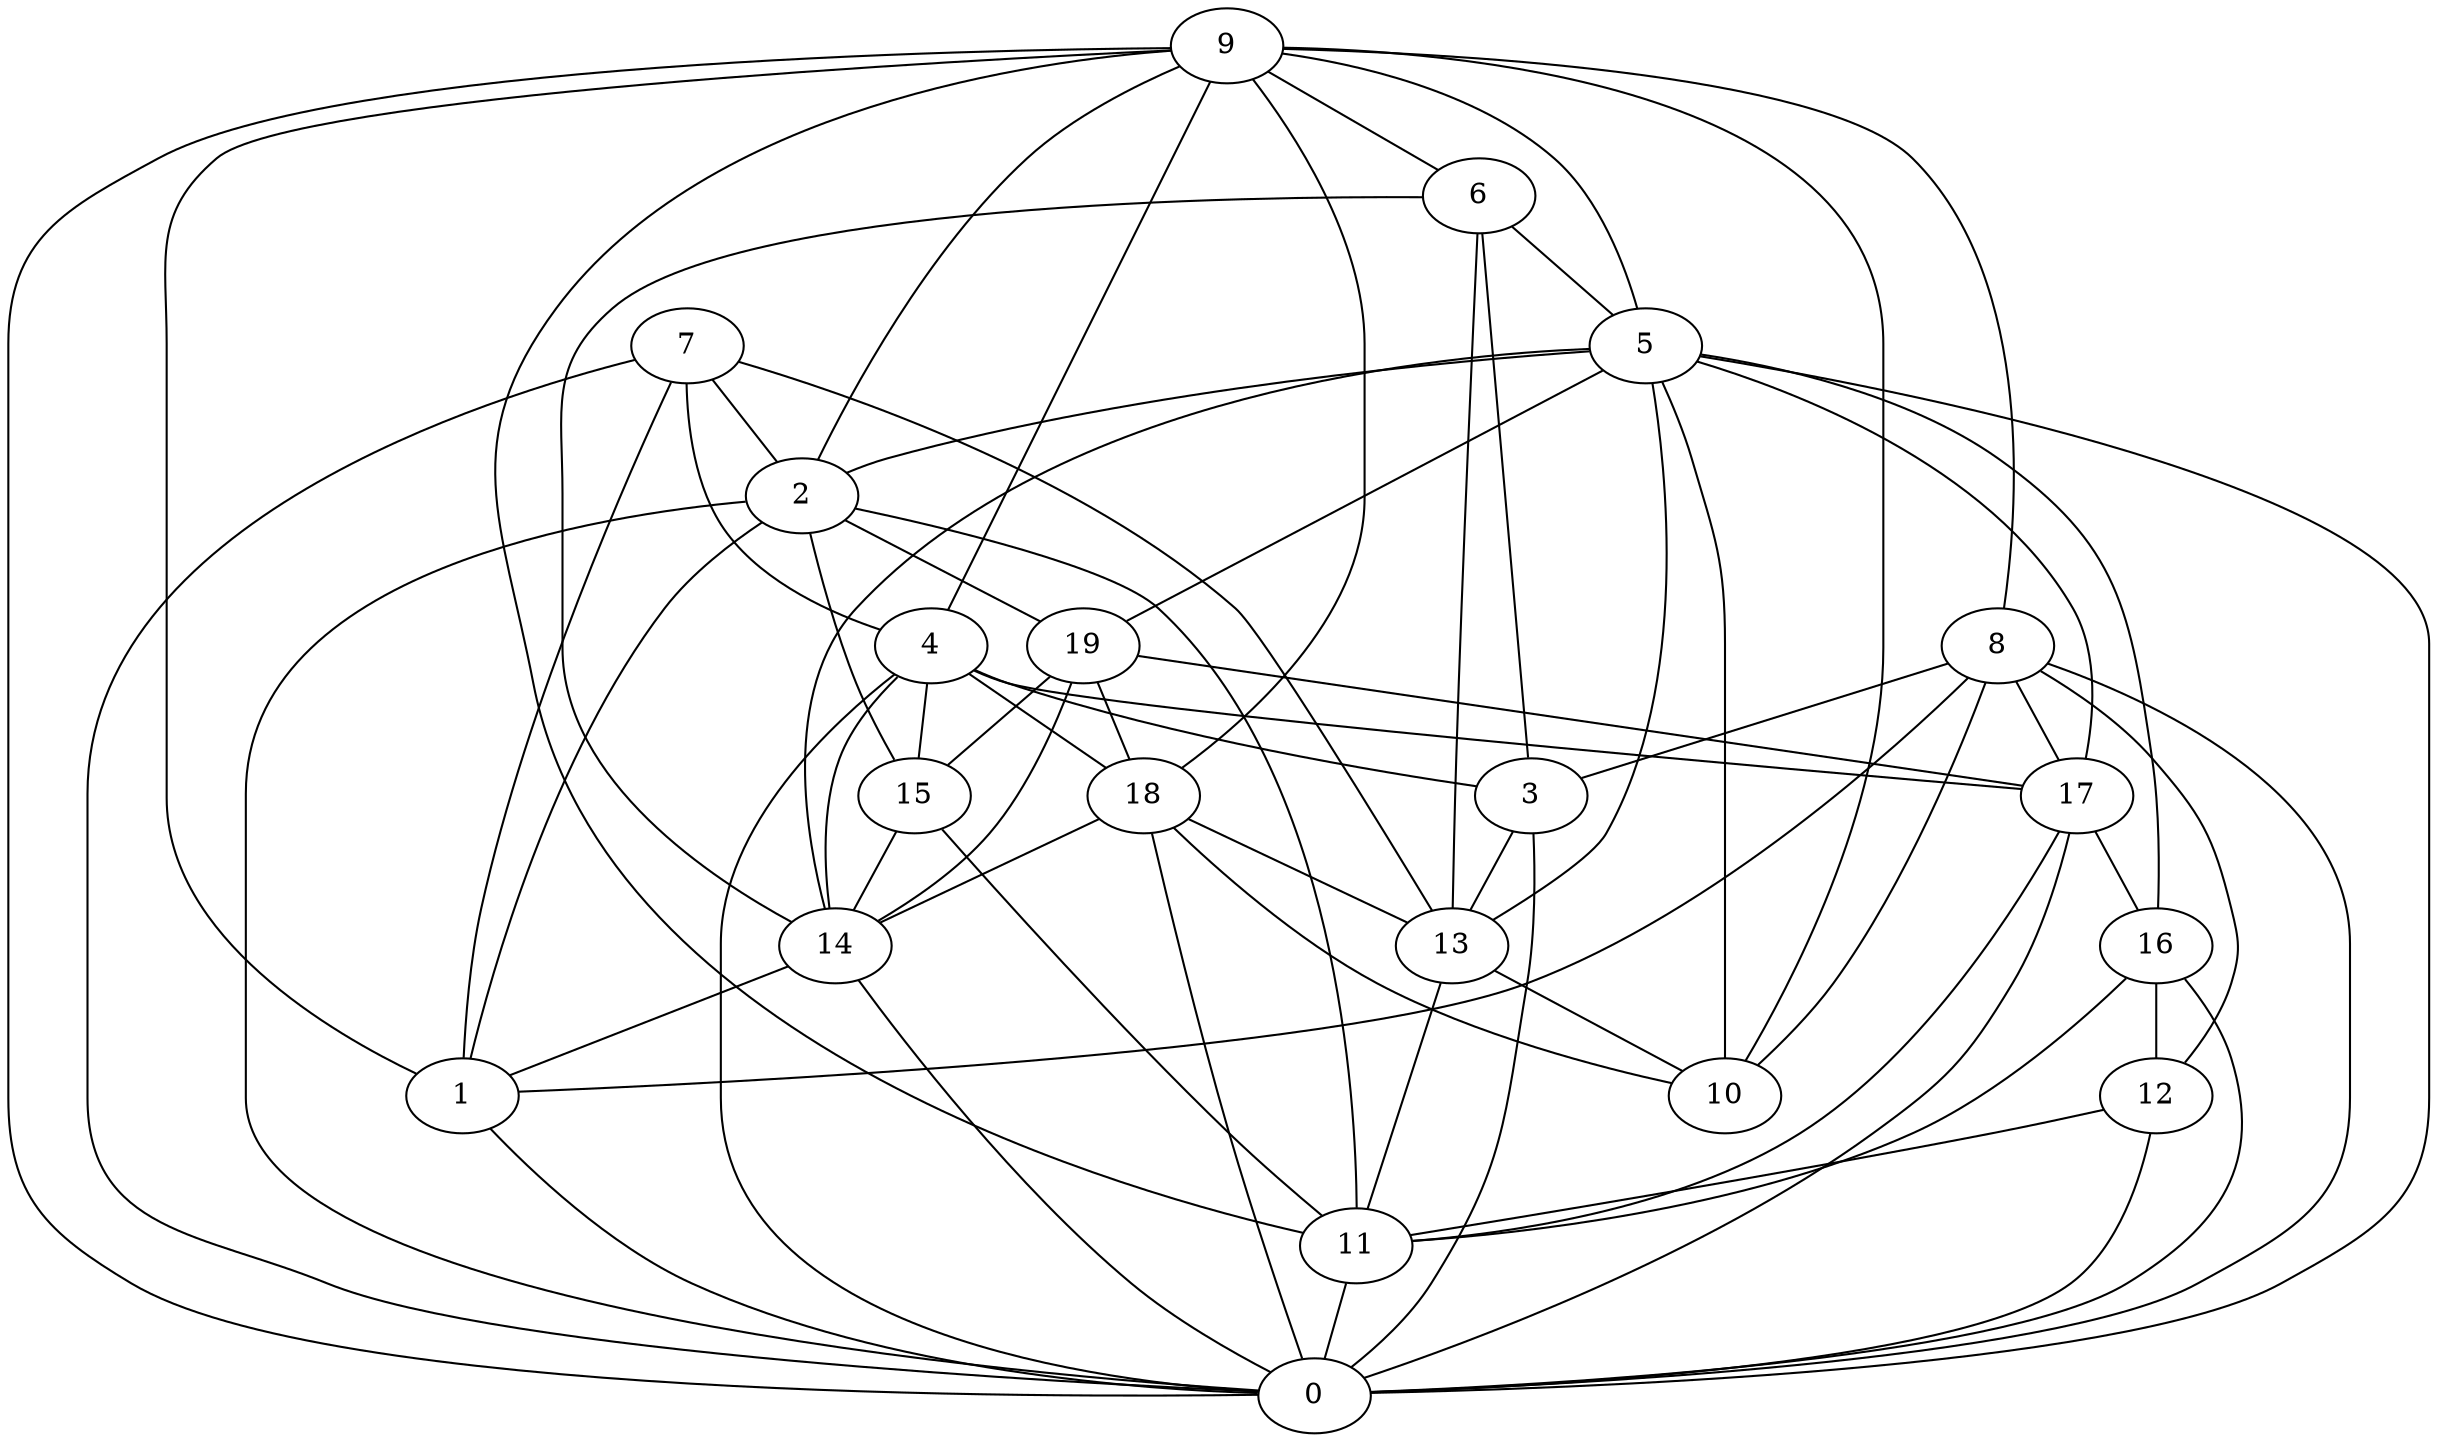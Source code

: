 digraph GG_graph {

subgraph G_graph {
edge [color = black]
"7" -> "2" [dir = none]
"7" -> "13" [dir = none]
"7" -> "1" [dir = none]
"18" -> "10" [dir = none]
"18" -> "0" [dir = none]
"11" -> "0" [dir = none]
"5" -> "14" [dir = none]
"5" -> "10" [dir = none]
"5" -> "13" [dir = none]
"5" -> "16" [dir = none]
"5" -> "2" [dir = none]
"2" -> "19" [dir = none]
"2" -> "15" [dir = none]
"2" -> "0" [dir = none]
"4" -> "3" [dir = none]
"4" -> "14" [dir = none]
"4" -> "15" [dir = none]
"3" -> "13" [dir = none]
"16" -> "12" [dir = none]
"8" -> "17" [dir = none]
"8" -> "1" [dir = none]
"8" -> "0" [dir = none]
"8" -> "10" [dir = none]
"12" -> "11" [dir = none]
"12" -> "0" [dir = none]
"15" -> "14" [dir = none]
"19" -> "14" [dir = none]
"19" -> "15" [dir = none]
"19" -> "17" [dir = none]
"6" -> "5" [dir = none]
"6" -> "3" [dir = none]
"1" -> "0" [dir = none]
"9" -> "11" [dir = none]
"9" -> "8" [dir = none]
"9" -> "1" [dir = none]
"9" -> "5" [dir = none]
"9" -> "2" [dir = none]
"9" -> "6" [dir = none]
"9" -> "0" [dir = none]
"18" -> "14" [dir = none]
"4" -> "0" [dir = none]
"5" -> "19" [dir = none]
"3" -> "0" [dir = none]
"6" -> "14" [dir = none]
"5" -> "17" [dir = none]
"6" -> "13" [dir = none]
"8" -> "3" [dir = none]
"13" -> "10" [dir = none]
"9" -> "4" [dir = none]
"8" -> "12" [dir = none]
"4" -> "18" [dir = none]
"14" -> "0" [dir = none]
"14" -> "1" [dir = none]
"7" -> "4" [dir = none]
"5" -> "0" [dir = none]
"13" -> "11" [dir = none]
"2" -> "11" [dir = none]
"4" -> "17" [dir = none]
"17" -> "11" [dir = none]
"9" -> "18" [dir = none]
"7" -> "0" [dir = none]
"17" -> "0" [dir = none]
"19" -> "18" [dir = none]
"15" -> "11" [dir = none]
"17" -> "16" [dir = none]
"2" -> "1" [dir = none]
"16" -> "11" [dir = none]
"18" -> "13" [dir = none]
"9" -> "10" [dir = none]
"16" -> "0" [dir = none]
}

}
